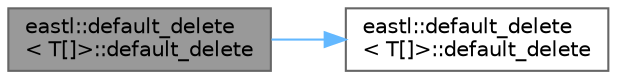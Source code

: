 digraph "eastl::default_delete&lt; T[]&gt;::default_delete"
{
 // LATEX_PDF_SIZE
  bgcolor="transparent";
  edge [fontname=Helvetica,fontsize=10,labelfontname=Helvetica,labelfontsize=10];
  node [fontname=Helvetica,fontsize=10,shape=box,height=0.2,width=0.4];
  rankdir="LR";
  Node1 [id="Node000001",label="eastl::default_delete\l\< T[]\>::default_delete",height=0.2,width=0.4,color="gray40", fillcolor="grey60", style="filled", fontcolor="black",tooltip=" "];
  Node1 -> Node2 [id="edge1_Node000001_Node000002",color="steelblue1",style="solid",tooltip=" "];
  Node2 [id="Node000002",label="eastl::default_delete\l\< T[]\>::default_delete",height=0.2,width=0.4,color="grey40", fillcolor="white", style="filled",URL="$structeastl_1_1default__delete_3_01_t_0f_0e_4.html#a52742e365759ba2d339a0336c61b8d95",tooltip=" "];
}
